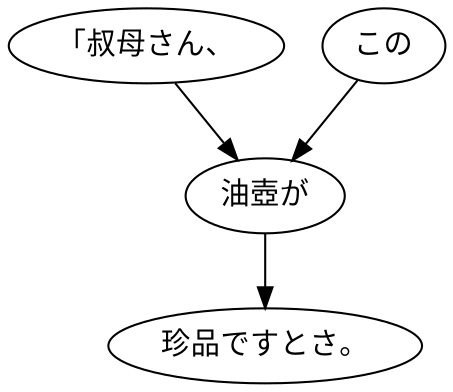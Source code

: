 digraph graph7080 {
	node0 [label="「叔母さん、"];
	node1 [label="この"];
	node2 [label="油壺が"];
	node3 [label="珍品ですとさ。"];
	node0 -> node2;
	node1 -> node2;
	node2 -> node3;
}
